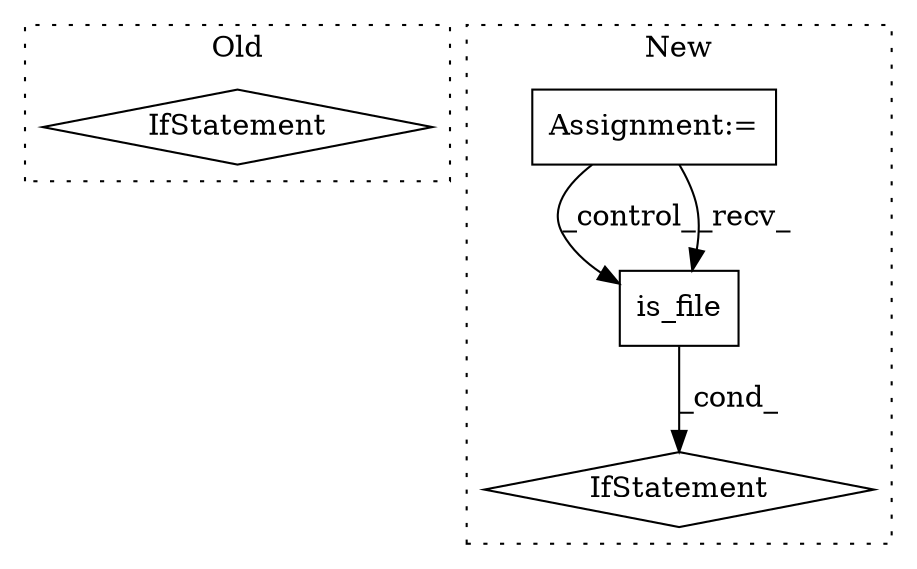 digraph G {
subgraph cluster0 {
1 [label="IfStatement" a="25" s="6227" l="30" shape="diamond"];
label = "Old";
style="dotted";
}
subgraph cluster1 {
2 [label="is_file" a="32" s="6354" l="9" shape="box"];
3 [label="IfStatement" a="25" s="6345,6363" l="4,2" shape="diamond"];
4 [label="Assignment:=" a="7" s="6134,6213" l="57,2" shape="box"];
label = "New";
style="dotted";
}
2 -> 3 [label="_cond_"];
4 -> 2 [label="_control_"];
4 -> 2 [label="_recv_"];
}